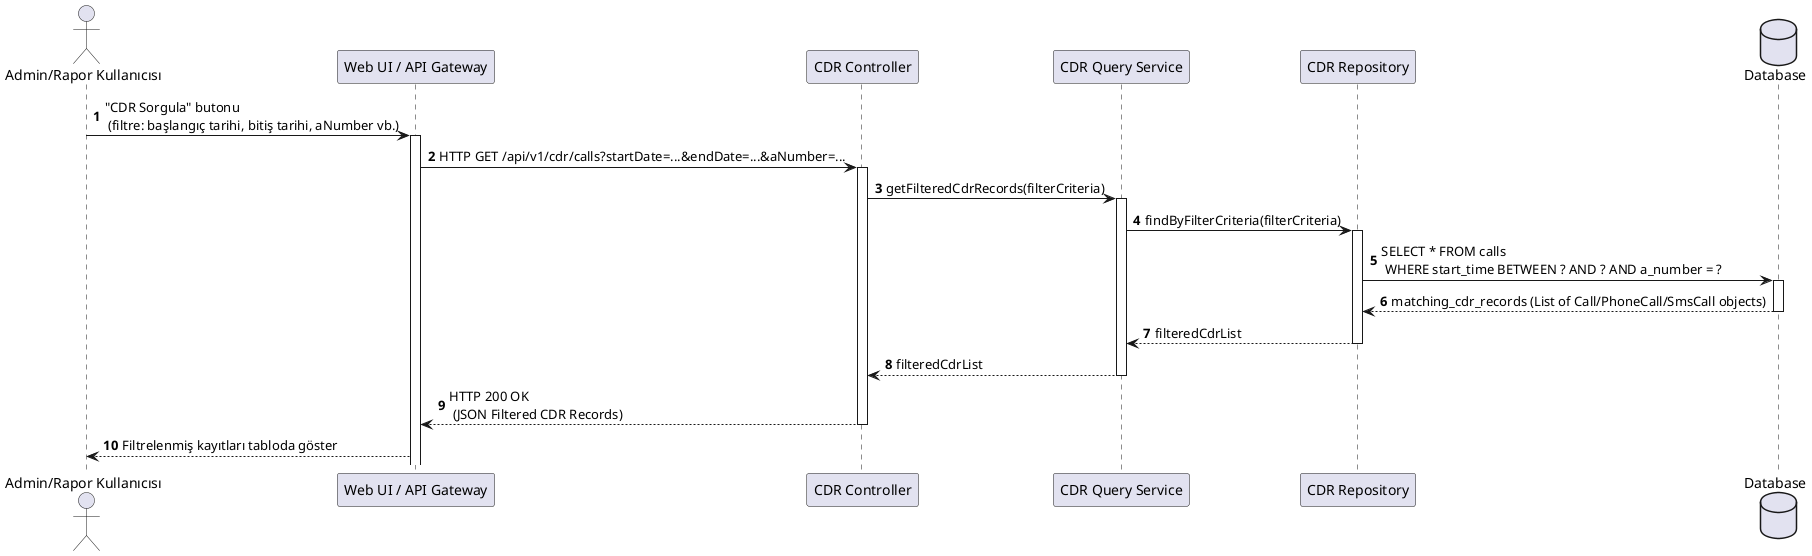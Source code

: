 @startuml CDR_Filtering_Sequence
autonumber
actor "Admin/Rapor Kullanıcısı" as User
participant "Web UI / API Gateway" as UI
participant "CDR Controller" as Controller
participant "CDR Query Service" as QueryService
participant "CDR Repository" as Repository
database "Database" as DB

User -> UI : "CDR Sorgula" butonu \n (filtre: başlangıç tarihi, bitiş tarihi, aNumber vb.)

activate UI
UI -> Controller : HTTP GET /api/v1/cdr/calls?startDate=...&endDate=...&aNumber=...
activate Controller

Controller -> QueryService : getFilteredCdrRecords(filterCriteria)
activate QueryService

    QueryService -> Repository : findByFilterCriteria(filterCriteria)
    activate Repository

        Repository -> DB : SELECT * FROM calls \n WHERE start_time BETWEEN ? AND ? AND a_number = ?
        activate DB
        DB --> Repository : matching_cdr_records (List of Call/PhoneCall/SmsCall objects)
        deactivate DB

    Repository --> QueryService : filteredCdrList
    deactivate Repository

QueryService --> Controller : filteredCdrList
deactivate QueryService

Controller --> UI : HTTP 200 OK \n (JSON Filtered CDR Records)
deactivate Controller

UI --> User : Filtrelenmiş kayıtları tabloda göster

@enduml